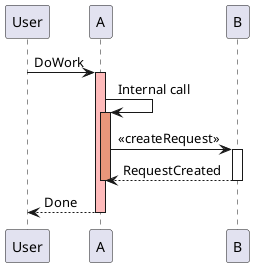 #创建参与者

还可以使用嵌套的生命线,并且运行给生命线添加颜色。

@startuml
participant User

User -> A : DoWork
activate A #FFBBBB

A -> A : Internal call
activate A #DarkSalmon

A -> B : <<createRequest>>
activate B

B --> A : RequestCreated
deactivate B
deactivate A

A --> User : Done
deactivate A

@enduml